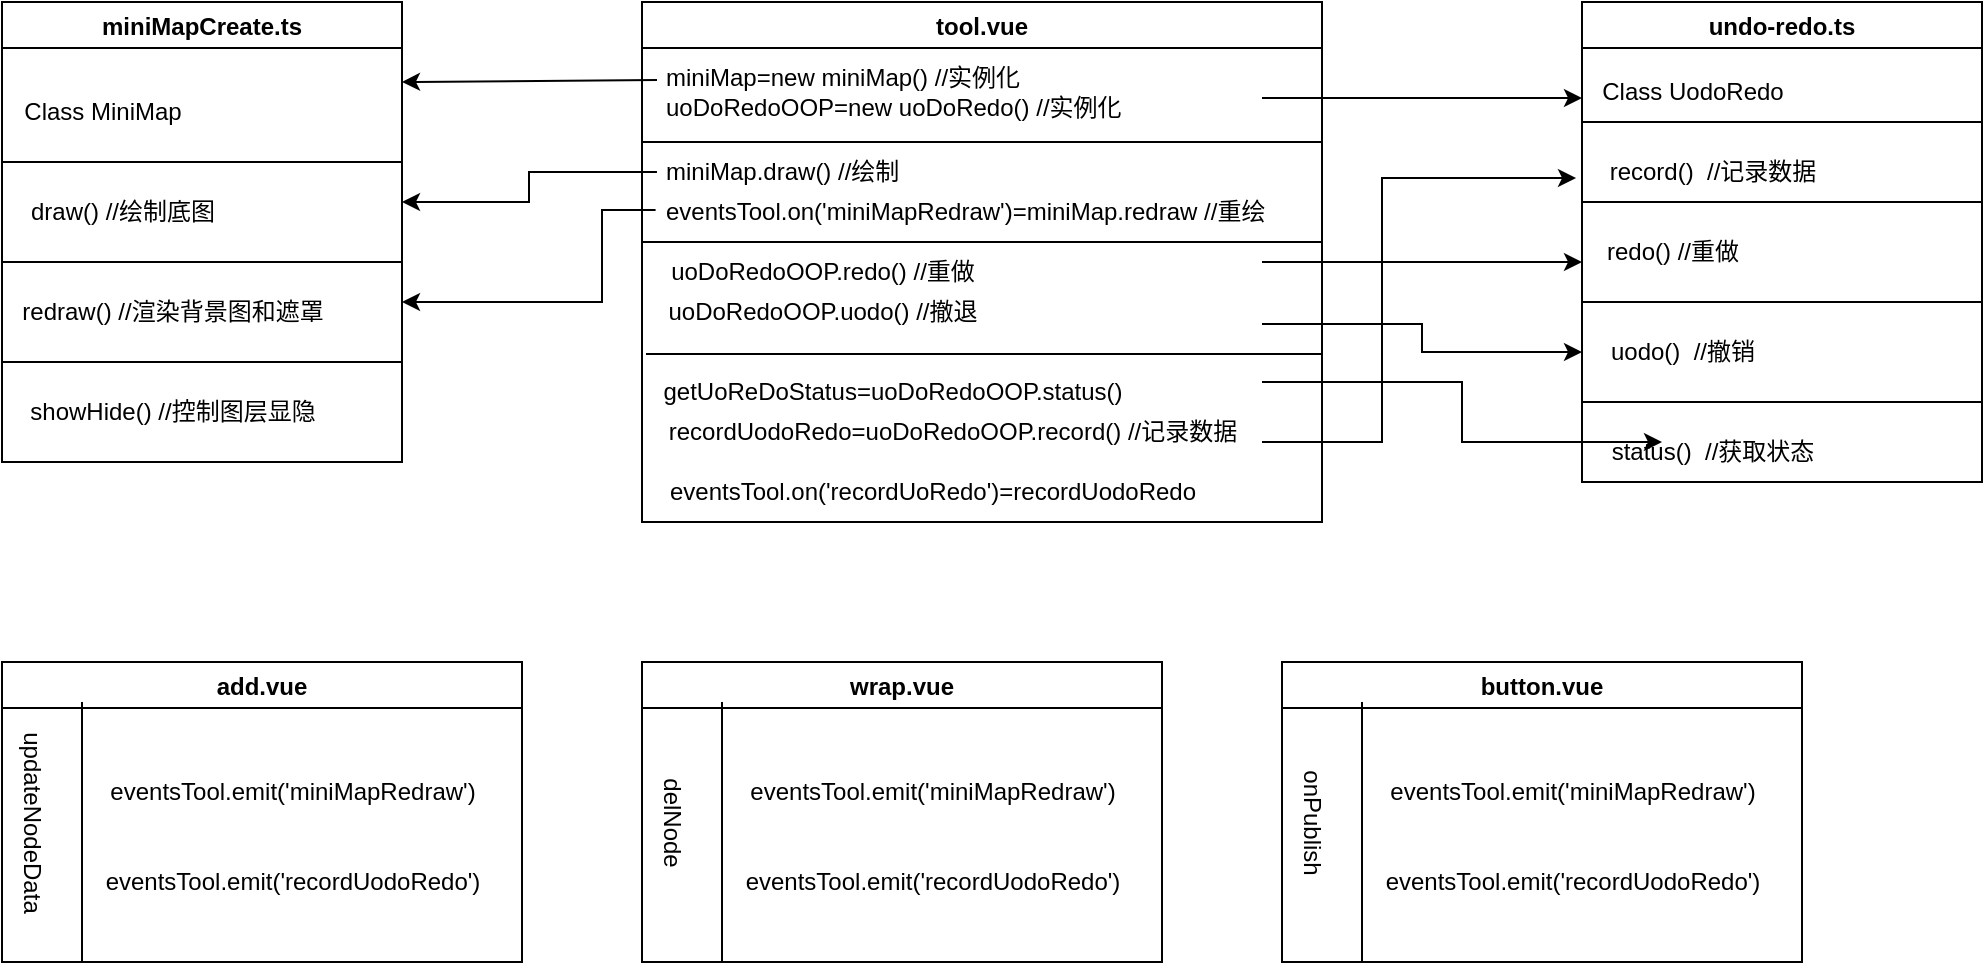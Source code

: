 <mxfile version="20.2.8" type="github">
  <diagram id="UFjDRJjkYuPnafZuLWR5" name="第 1 页">
    <mxGraphModel dx="1422" dy="754" grid="1" gridSize="10" guides="1" tooltips="1" connect="1" arrows="1" fold="1" page="1" pageScale="1" pageWidth="4681" pageHeight="3300" math="0" shadow="0">
      <root>
        <mxCell id="0" />
        <mxCell id="1" parent="0" />
        <mxCell id="TMu0yX56AND41cWm_Km8-14" value="miniMapCreate.ts" style="swimlane;" vertex="1" parent="1">
          <mxGeometry x="20" y="180" width="200" height="230" as="geometry" />
        </mxCell>
        <mxCell id="TMu0yX56AND41cWm_Km8-16" value="Class MiniMap" style="text;html=1;align=center;verticalAlign=middle;resizable=0;points=[];autosize=1;strokeColor=none;fillColor=none;" vertex="1" parent="TMu0yX56AND41cWm_Km8-14">
          <mxGeometry y="40" width="100" height="30" as="geometry" />
        </mxCell>
        <mxCell id="TMu0yX56AND41cWm_Km8-27" value="" style="endArrow=none;html=1;rounded=0;" edge="1" parent="TMu0yX56AND41cWm_Km8-14">
          <mxGeometry width="50" height="50" relative="1" as="geometry">
            <mxPoint y="80" as="sourcePoint" />
            <mxPoint x="200" y="80" as="targetPoint" />
          </mxGeometry>
        </mxCell>
        <mxCell id="TMu0yX56AND41cWm_Km8-29" value="draw() //绘制底图" style="text;html=1;align=center;verticalAlign=middle;resizable=0;points=[];autosize=1;strokeColor=none;fillColor=none;" vertex="1" parent="TMu0yX56AND41cWm_Km8-14">
          <mxGeometry y="90" width="120" height="30" as="geometry" />
        </mxCell>
        <mxCell id="TMu0yX56AND41cWm_Km8-31" value="redraw() //渲染背景图和遮罩" style="text;html=1;align=center;verticalAlign=middle;resizable=0;points=[];autosize=1;strokeColor=none;fillColor=none;" vertex="1" parent="TMu0yX56AND41cWm_Km8-14">
          <mxGeometry y="140" width="170" height="30" as="geometry" />
        </mxCell>
        <mxCell id="TMu0yX56AND41cWm_Km8-32" value="showHide() //控制图层显隐" style="text;html=1;align=center;verticalAlign=middle;resizable=0;points=[];autosize=1;strokeColor=none;fillColor=none;" vertex="1" parent="TMu0yX56AND41cWm_Km8-14">
          <mxGeometry y="190" width="170" height="30" as="geometry" />
        </mxCell>
        <mxCell id="TMu0yX56AND41cWm_Km8-19" value="tool.vue" style="swimlane;" vertex="1" parent="1">
          <mxGeometry x="340" y="180" width="340" height="260" as="geometry" />
        </mxCell>
        <mxCell id="TMu0yX56AND41cWm_Km8-20" value="miniMap=new miniMap() //实例化&lt;br&gt;uoDoRedoOOP=new uoDoRedo() //实例化" style="text;html=1;align=left;verticalAlign=middle;resizable=0;points=[];autosize=1;strokeColor=none;fillColor=none;" vertex="1" parent="TMu0yX56AND41cWm_Km8-19">
          <mxGeometry x="10" y="25" width="250" height="40" as="geometry" />
        </mxCell>
        <mxCell id="TMu0yX56AND41cWm_Km8-35" value="miniMap.draw() //绘制" style="text;html=1;align=left;verticalAlign=middle;resizable=0;points=[];autosize=1;strokeColor=none;fillColor=none;" vertex="1" parent="TMu0yX56AND41cWm_Km8-19">
          <mxGeometry x="10" y="70" width="140" height="30" as="geometry" />
        </mxCell>
        <mxCell id="TMu0yX56AND41cWm_Km8-42" value="eventsTool.on(&#39;miniMapRedraw&#39;)=miniMap.redraw //重绘" style="text;html=1;align=left;verticalAlign=middle;resizable=0;points=[];autosize=1;strokeColor=none;fillColor=none;" vertex="1" parent="TMu0yX56AND41cWm_Km8-19">
          <mxGeometry x="10" y="90" width="320" height="30" as="geometry" />
        </mxCell>
        <mxCell id="TMu0yX56AND41cWm_Km8-43" value="eventsTool.on(&#39;recordUoRedo&#39;)=recordUodoRedo" style="text;html=1;align=center;verticalAlign=middle;resizable=0;points=[];autosize=1;strokeColor=none;fillColor=none;" vertex="1" parent="TMu0yX56AND41cWm_Km8-19">
          <mxGeometry y="230" width="290" height="30" as="geometry" />
        </mxCell>
        <mxCell id="TMu0yX56AND41cWm_Km8-63" value="&lt;span style=&quot;text-align: left;&quot;&gt;uoDoRedoOOP&lt;/span&gt;.uodo() //撤退" style="text;html=1;align=center;verticalAlign=middle;resizable=0;points=[];autosize=1;strokeColor=none;fillColor=none;" vertex="1" parent="TMu0yX56AND41cWm_Km8-19">
          <mxGeometry y="140" width="180" height="30" as="geometry" />
        </mxCell>
        <mxCell id="TMu0yX56AND41cWm_Km8-70" value="getUoReDoStatus=&lt;span style=&quot;text-align: left;&quot;&gt;uoDoRedoOOP.status()&lt;/span&gt;" style="text;html=1;align=center;verticalAlign=middle;resizable=0;points=[];autosize=1;strokeColor=none;fillColor=none;" vertex="1" parent="TMu0yX56AND41cWm_Km8-19">
          <mxGeometry y="180" width="250" height="30" as="geometry" />
        </mxCell>
        <mxCell id="TMu0yX56AND41cWm_Km8-71" value="recordUodoRedo=&lt;span style=&quot;text-align: left;&quot;&gt;uoDoRedoOOP.record() //记录数据&lt;/span&gt;" style="text;html=1;align=center;verticalAlign=middle;resizable=0;points=[];autosize=1;strokeColor=none;fillColor=none;" vertex="1" parent="TMu0yX56AND41cWm_Km8-19">
          <mxGeometry y="200" width="310" height="30" as="geometry" />
        </mxCell>
        <mxCell id="TMu0yX56AND41cWm_Km8-82" value="&lt;span style=&quot;text-align: left;&quot;&gt;uoDoRedoOOP&lt;/span&gt;.redo() //重做" style="text;html=1;align=center;verticalAlign=middle;resizable=0;points=[];autosize=1;strokeColor=none;fillColor=none;" vertex="1" parent="TMu0yX56AND41cWm_Km8-19">
          <mxGeometry y="120" width="180" height="30" as="geometry" />
        </mxCell>
        <mxCell id="TMu0yX56AND41cWm_Km8-28" value="" style="endArrow=none;html=1;rounded=0;" edge="1" parent="1">
          <mxGeometry width="50" height="50" relative="1" as="geometry">
            <mxPoint x="20" y="310" as="sourcePoint" />
            <mxPoint x="220" y="310" as="targetPoint" />
          </mxGeometry>
        </mxCell>
        <mxCell id="TMu0yX56AND41cWm_Km8-30" value="" style="endArrow=none;html=1;rounded=0;" edge="1" parent="1">
          <mxGeometry width="50" height="50" relative="1" as="geometry">
            <mxPoint x="20" y="360" as="sourcePoint" />
            <mxPoint x="220" y="360" as="targetPoint" />
          </mxGeometry>
        </mxCell>
        <mxCell id="TMu0yX56AND41cWm_Km8-33" value="" style="endArrow=classic;html=1;rounded=0;exitX=-0.01;exitY=0.35;exitDx=0;exitDy=0;exitPerimeter=0;" edge="1" parent="1" source="TMu0yX56AND41cWm_Km8-20">
          <mxGeometry width="50" height="50" relative="1" as="geometry">
            <mxPoint x="340" y="228" as="sourcePoint" />
            <mxPoint x="220" y="220" as="targetPoint" />
          </mxGeometry>
        </mxCell>
        <mxCell id="TMu0yX56AND41cWm_Km8-39" value="" style="endArrow=none;html=1;rounded=0;" edge="1" parent="1">
          <mxGeometry width="50" height="50" relative="1" as="geometry">
            <mxPoint x="340" y="250" as="sourcePoint" />
            <mxPoint x="680" y="250" as="targetPoint" />
          </mxGeometry>
        </mxCell>
        <mxCell id="TMu0yX56AND41cWm_Km8-45" value="" style="endArrow=none;html=1;rounded=0;" edge="1" parent="1">
          <mxGeometry width="50" height="50" relative="1" as="geometry">
            <mxPoint x="340" y="300" as="sourcePoint" />
            <mxPoint x="680" y="300" as="targetPoint" />
          </mxGeometry>
        </mxCell>
        <mxCell id="TMu0yX56AND41cWm_Km8-46" value="undo-redo.ts" style="swimlane;startSize=23;" vertex="1" parent="1">
          <mxGeometry x="810" y="180" width="200" height="240" as="geometry" />
        </mxCell>
        <mxCell id="TMu0yX56AND41cWm_Km8-48" value="Class UodoRedo" style="text;html=1;align=center;verticalAlign=middle;resizable=0;points=[];autosize=1;strokeColor=none;fillColor=none;" vertex="1" parent="TMu0yX56AND41cWm_Km8-46">
          <mxGeometry y="30" width="110" height="30" as="geometry" />
        </mxCell>
        <mxCell id="TMu0yX56AND41cWm_Km8-49" value="record()&amp;nbsp; //记录数据" style="text;html=1;align=center;verticalAlign=middle;resizable=0;points=[];autosize=1;strokeColor=none;fillColor=none;" vertex="1" parent="TMu0yX56AND41cWm_Km8-46">
          <mxGeometry y="70" width="130" height="30" as="geometry" />
        </mxCell>
        <mxCell id="TMu0yX56AND41cWm_Km8-50" value="uodo()&amp;nbsp; //撤销" style="text;html=1;align=center;verticalAlign=middle;resizable=0;points=[];autosize=1;strokeColor=none;fillColor=none;" vertex="1" parent="TMu0yX56AND41cWm_Km8-46">
          <mxGeometry y="160" width="100" height="30" as="geometry" />
        </mxCell>
        <mxCell id="TMu0yX56AND41cWm_Km8-51" value="redo() //重做" style="text;html=1;align=center;verticalAlign=middle;resizable=0;points=[];autosize=1;strokeColor=none;fillColor=none;" vertex="1" parent="TMu0yX56AND41cWm_Km8-46">
          <mxGeometry y="110" width="90" height="30" as="geometry" />
        </mxCell>
        <mxCell id="TMu0yX56AND41cWm_Km8-52" value="status()&amp;nbsp; //获取状态" style="text;html=1;align=center;verticalAlign=middle;resizable=0;points=[];autosize=1;strokeColor=none;fillColor=none;" vertex="1" parent="TMu0yX56AND41cWm_Km8-46">
          <mxGeometry x="5" y="210" width="120" height="30" as="geometry" />
        </mxCell>
        <mxCell id="TMu0yX56AND41cWm_Km8-56" value="" style="endArrow=none;html=1;rounded=0;" edge="1" parent="TMu0yX56AND41cWm_Km8-46">
          <mxGeometry width="50" height="50" relative="1" as="geometry">
            <mxPoint y="60" as="sourcePoint" />
            <mxPoint x="200" y="60" as="targetPoint" />
          </mxGeometry>
        </mxCell>
        <mxCell id="TMu0yX56AND41cWm_Km8-57" value="" style="endArrow=none;html=1;rounded=0;" edge="1" parent="TMu0yX56AND41cWm_Km8-46">
          <mxGeometry width="50" height="50" relative="1" as="geometry">
            <mxPoint y="100" as="sourcePoint" />
            <mxPoint x="200" y="100" as="targetPoint" />
          </mxGeometry>
        </mxCell>
        <mxCell id="TMu0yX56AND41cWm_Km8-58" value="" style="endArrow=none;html=1;rounded=0;" edge="1" parent="TMu0yX56AND41cWm_Km8-46">
          <mxGeometry width="50" height="50" relative="1" as="geometry">
            <mxPoint y="150" as="sourcePoint" />
            <mxPoint x="200" y="150" as="targetPoint" />
          </mxGeometry>
        </mxCell>
        <mxCell id="TMu0yX56AND41cWm_Km8-55" value="" style="endArrow=none;html=1;rounded=0;" edge="1" parent="TMu0yX56AND41cWm_Km8-46">
          <mxGeometry width="50" height="50" relative="1" as="geometry">
            <mxPoint x="200" y="200" as="sourcePoint" />
            <mxPoint y="200" as="targetPoint" />
            <Array as="points">
              <mxPoint x="90" y="200" />
            </Array>
          </mxGeometry>
        </mxCell>
        <mxCell id="TMu0yX56AND41cWm_Km8-61" value="" style="edgeStyle=elbowEdgeStyle;elbow=horizontal;endArrow=classic;html=1;rounded=0;exitX=-0.01;exitY=0.467;exitDx=0;exitDy=0;exitPerimeter=0;" edge="1" parent="1" source="TMu0yX56AND41cWm_Km8-42">
          <mxGeometry width="50" height="50" relative="1" as="geometry">
            <mxPoint x="390" y="220" as="sourcePoint" />
            <mxPoint x="220" y="330" as="targetPoint" />
            <Array as="points">
              <mxPoint x="320" y="290" />
            </Array>
          </mxGeometry>
        </mxCell>
        <mxCell id="TMu0yX56AND41cWm_Km8-62" value="" style="edgeStyle=elbowEdgeStyle;elbow=horizontal;endArrow=classic;html=1;rounded=0;exitX=-0.018;exitY=0.5;exitDx=0;exitDy=0;exitPerimeter=0;" edge="1" parent="1" source="TMu0yX56AND41cWm_Km8-35">
          <mxGeometry width="50" height="50" relative="1" as="geometry">
            <mxPoint x="390" y="220" as="sourcePoint" />
            <mxPoint x="220" y="280" as="targetPoint" />
          </mxGeometry>
        </mxCell>
        <mxCell id="TMu0yX56AND41cWm_Km8-75" value="" style="endArrow=classic;html=1;rounded=0;entryX=0;entryY=0.6;entryDx=0;entryDy=0;entryPerimeter=0;" edge="1" parent="1" target="TMu0yX56AND41cWm_Km8-48">
          <mxGeometry width="50" height="50" relative="1" as="geometry">
            <mxPoint x="650" y="228" as="sourcePoint" />
            <mxPoint x="680" y="240" as="targetPoint" />
          </mxGeometry>
        </mxCell>
        <mxCell id="TMu0yX56AND41cWm_Km8-77" value="" style="edgeStyle=elbowEdgeStyle;elbow=horizontal;endArrow=classic;html=1;rounded=0;" edge="1" parent="1" target="TMu0yX56AND41cWm_Km8-50">
          <mxGeometry width="50" height="50" relative="1" as="geometry">
            <mxPoint x="650" y="341" as="sourcePoint" />
            <mxPoint x="680" y="240" as="targetPoint" />
          </mxGeometry>
        </mxCell>
        <mxCell id="TMu0yX56AND41cWm_Km8-78" value="" style="endArrow=classic;html=1;rounded=0;" edge="1" parent="1">
          <mxGeometry width="50" height="50" relative="1" as="geometry">
            <mxPoint x="650" y="310" as="sourcePoint" />
            <mxPoint x="810" y="310" as="targetPoint" />
          </mxGeometry>
        </mxCell>
        <mxCell id="TMu0yX56AND41cWm_Km8-79" value="" style="edgeStyle=elbowEdgeStyle;elbow=horizontal;endArrow=classic;html=1;rounded=0;" edge="1" parent="1">
          <mxGeometry width="50" height="50" relative="1" as="geometry">
            <mxPoint x="650" y="370" as="sourcePoint" />
            <mxPoint x="850" y="400" as="targetPoint" />
          </mxGeometry>
        </mxCell>
        <mxCell id="TMu0yX56AND41cWm_Km8-80" value="" style="edgeStyle=elbowEdgeStyle;elbow=horizontal;endArrow=classic;html=1;rounded=0;entryX=-0.023;entryY=0.6;entryDx=0;entryDy=0;entryPerimeter=0;" edge="1" parent="1" target="TMu0yX56AND41cWm_Km8-49">
          <mxGeometry width="50" height="50" relative="1" as="geometry">
            <mxPoint x="650" y="400" as="sourcePoint" />
            <mxPoint x="680" y="240" as="targetPoint" />
            <Array as="points">
              <mxPoint x="710" y="330" />
            </Array>
          </mxGeometry>
        </mxCell>
        <mxCell id="TMu0yX56AND41cWm_Km8-94" value="" style="endArrow=none;html=1;rounded=0;exitX=0.008;exitY=-0.133;exitDx=0;exitDy=0;exitPerimeter=0;" edge="1" parent="1" source="TMu0yX56AND41cWm_Km8-70">
          <mxGeometry width="50" height="50" relative="1" as="geometry">
            <mxPoint x="630" y="490" as="sourcePoint" />
            <mxPoint x="680" y="356" as="targetPoint" />
          </mxGeometry>
        </mxCell>
        <mxCell id="TMu0yX56AND41cWm_Km8-95" value="add.vue" style="swimlane;" vertex="1" parent="1">
          <mxGeometry x="20" y="510" width="260" height="150" as="geometry" />
        </mxCell>
        <mxCell id="TMu0yX56AND41cWm_Km8-96" value="eventsTool.emit(&#39;miniMapRedraw&#39;)" style="text;html=1;align=center;verticalAlign=middle;resizable=0;points=[];autosize=1;strokeColor=none;fillColor=none;" vertex="1" parent="TMu0yX56AND41cWm_Km8-95">
          <mxGeometry x="40" y="50" width="210" height="30" as="geometry" />
        </mxCell>
        <mxCell id="TMu0yX56AND41cWm_Km8-97" value="eventsTool.emit(&#39;recordUodoRedo&#39;)" style="text;html=1;align=center;verticalAlign=middle;resizable=0;points=[];autosize=1;strokeColor=none;fillColor=none;" vertex="1" parent="TMu0yX56AND41cWm_Km8-95">
          <mxGeometry x="40" y="95" width="210" height="30" as="geometry" />
        </mxCell>
        <mxCell id="TMu0yX56AND41cWm_Km8-99" value="updateNodeData" style="text;html=1;align=center;verticalAlign=middle;resizable=0;points=[];autosize=1;strokeColor=none;fillColor=none;rotation=90;" vertex="1" parent="TMu0yX56AND41cWm_Km8-95">
          <mxGeometry x="-40" y="65" width="110" height="30" as="geometry" />
        </mxCell>
        <mxCell id="TMu0yX56AND41cWm_Km8-102" value="" style="endArrow=none;html=1;rounded=0;" edge="1" parent="1">
          <mxGeometry width="50" height="50" relative="1" as="geometry">
            <mxPoint x="60" y="660" as="sourcePoint" />
            <mxPoint x="60" y="530" as="targetPoint" />
          </mxGeometry>
        </mxCell>
        <mxCell id="TMu0yX56AND41cWm_Km8-103" value="wrap.vue" style="swimlane;" vertex="1" parent="1">
          <mxGeometry x="340" y="510" width="260" height="150" as="geometry" />
        </mxCell>
        <mxCell id="TMu0yX56AND41cWm_Km8-104" value="eventsTool.emit(&#39;miniMapRedraw&#39;)" style="text;html=1;align=center;verticalAlign=middle;resizable=0;points=[];autosize=1;strokeColor=none;fillColor=none;" vertex="1" parent="TMu0yX56AND41cWm_Km8-103">
          <mxGeometry x="40" y="50" width="210" height="30" as="geometry" />
        </mxCell>
        <mxCell id="TMu0yX56AND41cWm_Km8-105" value="eventsTool.emit(&#39;recordUodoRedo&#39;)" style="text;html=1;align=center;verticalAlign=middle;resizable=0;points=[];autosize=1;strokeColor=none;fillColor=none;" vertex="1" parent="TMu0yX56AND41cWm_Km8-103">
          <mxGeometry x="40" y="95" width="210" height="30" as="geometry" />
        </mxCell>
        <mxCell id="TMu0yX56AND41cWm_Km8-106" value="delNode" style="text;html=1;align=center;verticalAlign=middle;resizable=0;points=[];autosize=1;strokeColor=none;fillColor=none;rotation=90;" vertex="1" parent="TMu0yX56AND41cWm_Km8-103">
          <mxGeometry x="-20" y="65" width="70" height="30" as="geometry" />
        </mxCell>
        <mxCell id="TMu0yX56AND41cWm_Km8-111" value="" style="endArrow=none;html=1;rounded=0;" edge="1" parent="TMu0yX56AND41cWm_Km8-103">
          <mxGeometry width="50" height="50" relative="1" as="geometry">
            <mxPoint x="40" y="150" as="sourcePoint" />
            <mxPoint x="40" y="20" as="targetPoint" />
          </mxGeometry>
        </mxCell>
        <mxCell id="TMu0yX56AND41cWm_Km8-107" value="button.vue" style="swimlane;" vertex="1" parent="1">
          <mxGeometry x="660" y="510" width="260" height="150" as="geometry" />
        </mxCell>
        <mxCell id="TMu0yX56AND41cWm_Km8-108" value="eventsTool.emit(&#39;miniMapRedraw&#39;)" style="text;html=1;align=center;verticalAlign=middle;resizable=0;points=[];autosize=1;strokeColor=none;fillColor=none;" vertex="1" parent="TMu0yX56AND41cWm_Km8-107">
          <mxGeometry x="40" y="50" width="210" height="30" as="geometry" />
        </mxCell>
        <mxCell id="TMu0yX56AND41cWm_Km8-109" value="eventsTool.emit(&#39;recordUodoRedo&#39;)" style="text;html=1;align=center;verticalAlign=middle;resizable=0;points=[];autosize=1;strokeColor=none;fillColor=none;" vertex="1" parent="TMu0yX56AND41cWm_Km8-107">
          <mxGeometry x="40" y="95" width="210" height="30" as="geometry" />
        </mxCell>
        <mxCell id="TMu0yX56AND41cWm_Km8-110" value="onPublish" style="text;html=1;align=center;verticalAlign=middle;resizable=0;points=[];autosize=1;strokeColor=none;fillColor=none;rotation=90;" vertex="1" parent="TMu0yX56AND41cWm_Km8-107">
          <mxGeometry x="-25" y="65" width="80" height="30" as="geometry" />
        </mxCell>
        <mxCell id="TMu0yX56AND41cWm_Km8-112" value="" style="endArrow=none;html=1;rounded=0;" edge="1" parent="TMu0yX56AND41cWm_Km8-107">
          <mxGeometry width="50" height="50" relative="1" as="geometry">
            <mxPoint x="40" y="150" as="sourcePoint" />
            <mxPoint x="40" y="20" as="targetPoint" />
          </mxGeometry>
        </mxCell>
      </root>
    </mxGraphModel>
  </diagram>
</mxfile>
